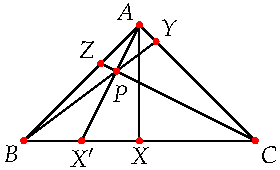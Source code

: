 settings.tex="pdflatex";

texpreamble("\usepackage{amsmath}
\usepackage{amsthm,amssymb}
\usepackage{mathpazo}
\usepackage[svgnames]{xcolor}
");
import graph;

size(140);

pair B=(0,0);
pair C=(2,0);
pair A=(1,1);

pair P=(0.8,0.6);

draw(C--A--B--cycle);

pair X2=intersectionpoint(A--A+10(P-A),B--C);
pair Y=intersectionpoint(B--B+10(P-B),A--C);
pair Z=intersectionpoint(C--C+10(P-C),B--A);

pair X=0.5B+0.5C;

draw(A--X2);
draw(A--X);
draw(B--Y);
draw(C--Z);

dot(Label("$A$",black),A,NW,red);
dot(Label("$B$",black),B,SW,red);
dot(Label("$C$",black),C,SE,red);
dot(Label("$X$",black),X,S,red);
dot(Label("$X'$",black),X2,S,red);
dot(Label("$Y$",black),Y,NE,red);
dot(Label("$Z$",black),Z,NW,red);
dot(Label("$P$",black),P,2dir(-80),red);

